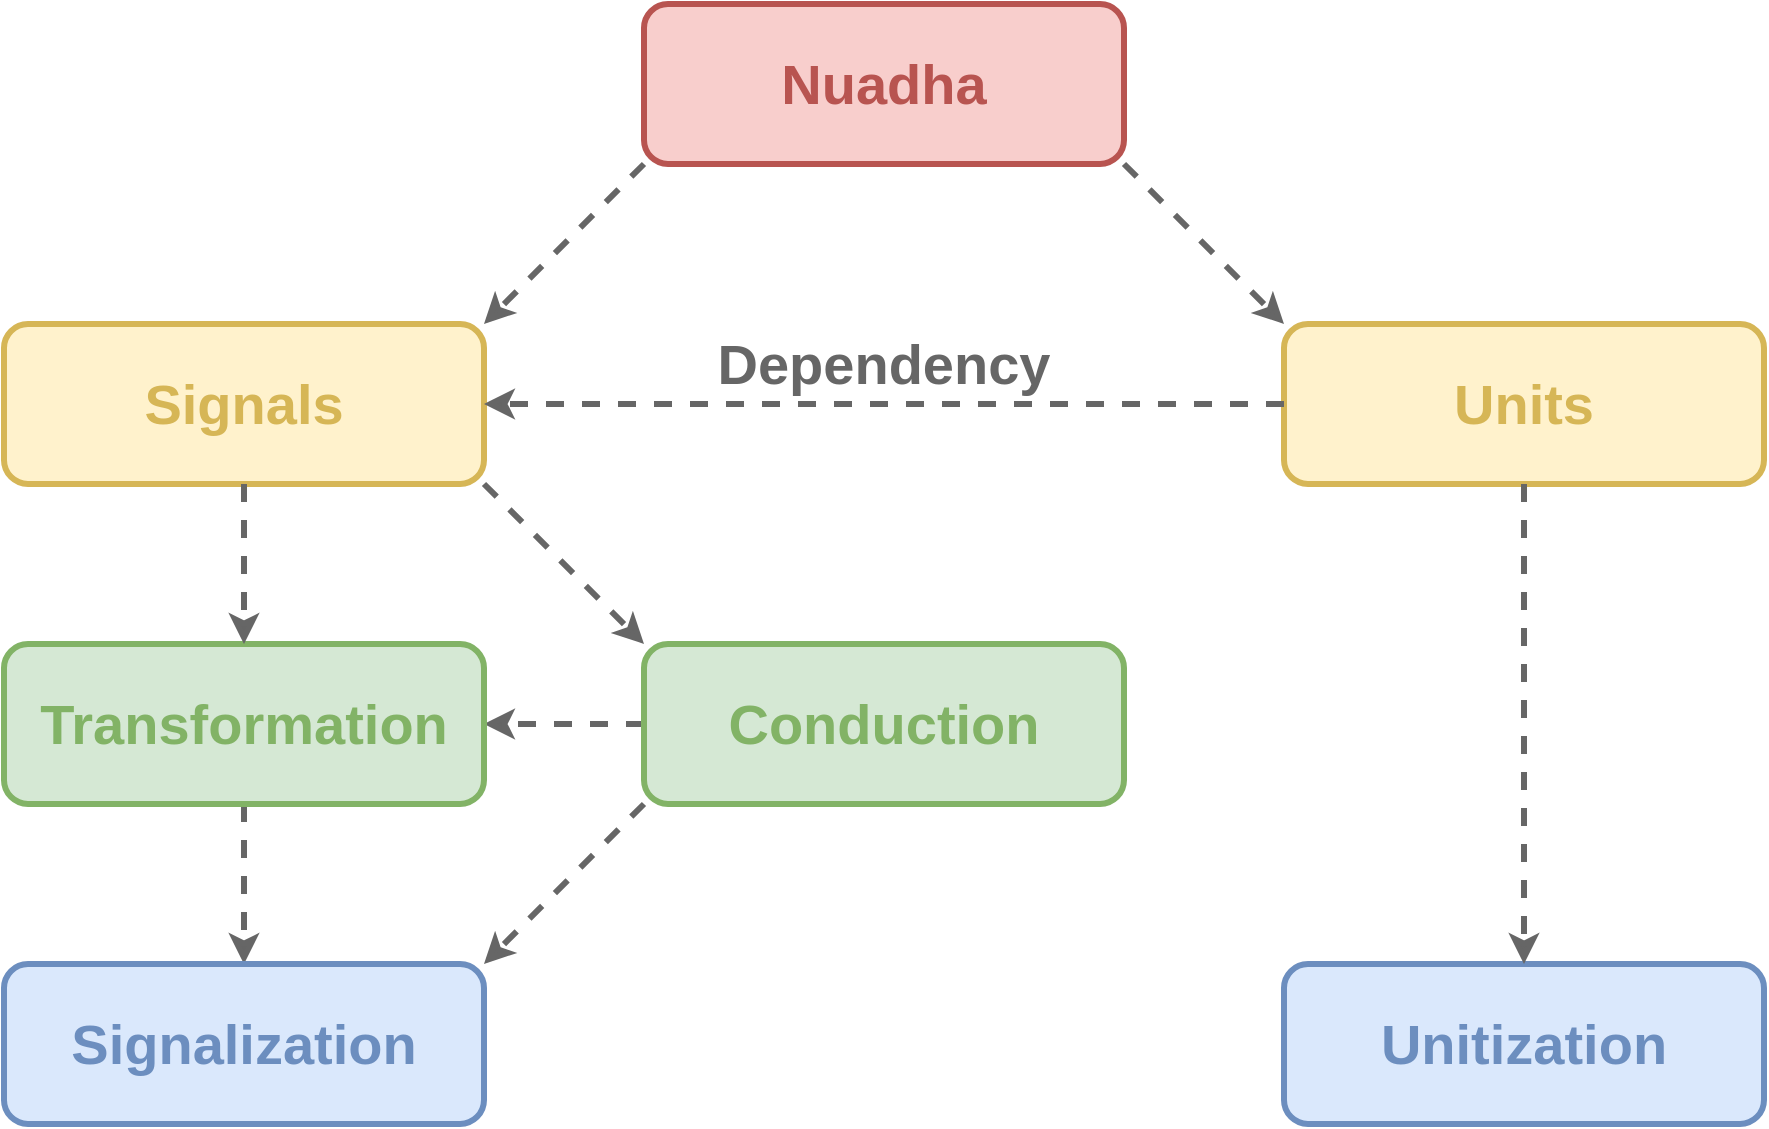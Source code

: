 <mxfile version="20.2.4" type="google"><diagram id="VEWBOsgcGYXLUanZkNwZ" name="Page-1"><mxGraphModel grid="1" page="1" gridSize="10" guides="1" tooltips="1" connect="1" arrows="1" fold="1" pageScale="1" pageWidth="827" pageHeight="1169" math="0" shadow="0"><root><mxCell id="0"/><mxCell id="1" parent="0"/><mxCell id="VZt8vJJF5oZJ_w4BQmGb-5" value="" style="endArrow=classic;html=1;fillColor=#f8cecc;strokeColor=#666666;strokeWidth=3;dashed=1;entryX=0.5;entryY=0;entryDx=0;entryDy=0;" edge="1" parent="1" source="VZt8vJJF5oZJ_w4BQmGb-2" target="VZt8vJJF5oZJ_w4BQmGb-1"><mxGeometry width="50" height="50" relative="1" as="geometry"><mxPoint x="80" y="440" as="sourcePoint"/><mxPoint x="80" y="360" as="targetPoint"/></mxGeometry></mxCell><mxCell id="VZt8vJJF5oZJ_w4BQmGb-7" value="" style="endArrow=classic;html=1;fillColor=#f8cecc;strokeColor=#666666;strokeWidth=3;dashed=1;exitX=0;exitY=1;exitDx=0;exitDy=0;entryX=1;entryY=0;entryDx=0;entryDy=0;" edge="1" parent="1" source="VZt8vJJF5oZJ_w4BQmGb-4" target="VZt8vJJF5oZJ_w4BQmGb-1"><mxGeometry width="50" height="50" relative="1" as="geometry"><mxPoint x="560" y="440" as="sourcePoint"/><mxPoint x="590" y="510" as="targetPoint"/></mxGeometry></mxCell><mxCell id="VZt8vJJF5oZJ_w4BQmGb-27" value="&lt;b&gt;&lt;font style=&quot;font-size: 28px&quot; color=&quot;#666666&quot;&gt;Dependency&lt;/font&gt;&lt;/b&gt;" style="text;html=1;align=center;verticalAlign=middle;whiteSpace=wrap;rounded=0;" vertex="1" parent="1"><mxGeometry x="630" y="360" width="180" height="40" as="geometry"/></mxCell><mxCell id="ywlDgELy5Wtzfkq9e6j1-1" value="" style="endArrow=classic;html=1;fillColor=#f8cecc;strokeColor=#666666;strokeWidth=3;dashed=1;exitX=0;exitY=0.5;exitDx=0;exitDy=0;entryX=1;entryY=0.5;entryDx=0;entryDy=0;" edge="1" parent="1" source="VZt8vJJF5oZJ_w4BQmGb-4" target="VZt8vJJF5oZJ_w4BQmGb-2"><mxGeometry width="50" height="50" relative="1" as="geometry"><mxPoint x="610" y="490" as="sourcePoint"/><mxPoint x="530" y="570" as="targetPoint"/></mxGeometry></mxCell><mxCell id="VZt8vJJF5oZJ_w4BQmGb-1" value="&lt;font size=&quot;1&quot; color=&quot;#6c8ebf&quot;&gt;&lt;b style=&quot;font-size: 28px&quot;&gt;Signalization&lt;/b&gt;&lt;/font&gt;" style="rounded=1;whiteSpace=wrap;html=1;fillColor=#dae8fc;strokeColor=#6c8ebf;strokeWidth=3;" vertex="1" parent="1"><mxGeometry x="280" y="680" width="240" height="80" as="geometry"/></mxCell><mxCell id="VZt8vJJF5oZJ_w4BQmGb-2" value="&lt;font size=&quot;1&quot; color=&quot;#82b366&quot;&gt;&lt;b style=&quot;font-size: 28px&quot;&gt;Transformation&lt;/b&gt;&lt;/font&gt;" style="rounded=1;whiteSpace=wrap;html=1;fillColor=#d5e8d4;strokeColor=#82b366;strokeWidth=3;" vertex="1" parent="1"><mxGeometry x="280" y="520" width="240" height="80" as="geometry"/></mxCell><mxCell id="VZt8vJJF5oZJ_w4BQmGb-3" value="&lt;font color=&quot;#6c8ebf&quot; size=&quot;1&quot;&gt;&lt;b style=&quot;font-size: 28px;&quot;&gt;Unitization&lt;/b&gt;&lt;/font&gt;" style="rounded=1;whiteSpace=wrap;html=1;fillColor=#dae8fc;strokeColor=#6c8ebf;strokeWidth=3;" vertex="1" parent="1"><mxGeometry x="920" y="680" width="240" height="80" as="geometry"/></mxCell><mxCell id="VZt8vJJF5oZJ_w4BQmGb-4" value="&lt;font size=&quot;1&quot; color=&quot;#82b366&quot;&gt;&lt;b style=&quot;font-size: 28px&quot;&gt;Conduction&lt;/b&gt;&lt;/font&gt;" style="rounded=1;whiteSpace=wrap;html=1;fillColor=#d5e8d4;strokeColor=#82b366;strokeWidth=3;" vertex="1" parent="1"><mxGeometry x="600" y="520" width="240" height="80" as="geometry"/></mxCell><mxCell id="VZt8vJJF5oZJ_w4BQmGb-9" value="&lt;font size=&quot;1&quot; color=&quot;#d6b656&quot;&gt;&lt;b style=&quot;font-size: 28px&quot;&gt;Units&lt;/b&gt;&lt;/font&gt;" style="rounded=1;whiteSpace=wrap;html=1;fillColor=#fff2cc;strokeColor=#d6b656;strokeWidth=3;" vertex="1" parent="1"><mxGeometry x="920" y="360" width="240" height="80" as="geometry"/></mxCell><mxCell id="VZt8vJJF5oZJ_w4BQmGb-18" value="&lt;font size=&quot;1&quot; color=&quot;#b85450&quot;&gt;&lt;b style=&quot;font-size: 28px&quot;&gt;Nuadha&lt;/b&gt;&lt;/font&gt;" style="rounded=1;whiteSpace=wrap;html=1;fillColor=#f8cecc;strokeColor=#b85450;strokeWidth=3;" vertex="1" parent="1"><mxGeometry x="600" y="200" width="240" height="80" as="geometry"/></mxCell><mxCell id="xY8c8niPWmU6H4xePSuj-1" value="&lt;b style=&quot;color: rgb(214, 182, 86); font-size: 28px;&quot;&gt;Signals&lt;/b&gt;" style="rounded=1;whiteSpace=wrap;html=1;fillColor=#fff2cc;strokeColor=#d6b656;strokeWidth=3;" vertex="1" parent="1"><mxGeometry x="280" y="360" width="240" height="80" as="geometry"/></mxCell><mxCell id="xY8c8niPWmU6H4xePSuj-2" value="" style="endArrow=classic;html=1;fillColor=#f8cecc;strokeColor=#666666;strokeWidth=3;dashed=1;exitX=1;exitY=1;exitDx=0;exitDy=0;entryX=0;entryY=0;entryDx=0;entryDy=0;" edge="1" parent="1" source="xY8c8niPWmU6H4xePSuj-1" target="VZt8vJJF5oZJ_w4BQmGb-4"><mxGeometry width="50" height="50" relative="1" as="geometry"><mxPoint x="610" y="490" as="sourcePoint"/><mxPoint x="530" y="570" as="targetPoint"/></mxGeometry></mxCell><mxCell id="xY8c8niPWmU6H4xePSuj-3" value="" style="endArrow=classic;html=1;fillColor=#f8cecc;strokeColor=#666666;strokeWidth=3;dashed=1;exitX=0.5;exitY=1;exitDx=0;exitDy=0;entryX=0.5;entryY=0;entryDx=0;entryDy=0;" edge="1" parent="1" source="xY8c8niPWmU6H4xePSuj-1" target="VZt8vJJF5oZJ_w4BQmGb-2"><mxGeometry width="50" height="50" relative="1" as="geometry"><mxPoint x="730" y="570" as="sourcePoint"/><mxPoint x="730" y="490" as="targetPoint"/></mxGeometry></mxCell><mxCell id="xY8c8niPWmU6H4xePSuj-5" value="" style="endArrow=classic;html=1;fillColor=#f8cecc;strokeColor=#666666;strokeWidth=3;dashed=1;entryX=1;entryY=0.5;entryDx=0;entryDy=0;" edge="1" parent="1" source="VZt8vJJF5oZJ_w4BQmGb-9" target="xY8c8niPWmU6H4xePSuj-1"><mxGeometry width="50" height="50" relative="1" as="geometry"><mxPoint x="610" y="610" as="sourcePoint"/><mxPoint x="530" y="610" as="targetPoint"/></mxGeometry></mxCell><mxCell id="xY8c8niPWmU6H4xePSuj-6" value="" style="endArrow=classic;html=1;fillColor=#f8cecc;strokeColor=#666666;strokeWidth=3;dashed=1;exitX=0.5;exitY=1;exitDx=0;exitDy=0;" edge="1" parent="1" source="VZt8vJJF5oZJ_w4BQmGb-9" target="VZt8vJJF5oZJ_w4BQmGb-3"><mxGeometry width="50" height="50" relative="1" as="geometry"><mxPoint x="730" y="730" as="sourcePoint"/><mxPoint x="730" y="650" as="targetPoint"/></mxGeometry></mxCell><mxCell id="xY8c8niPWmU6H4xePSuj-8" value="" style="endArrow=classic;html=1;fillColor=#f8cecc;strokeColor=#666666;strokeWidth=3;dashed=1;entryX=1;entryY=0;entryDx=0;entryDy=0;exitX=0;exitY=1;exitDx=0;exitDy=0;" edge="1" parent="1" source="VZt8vJJF5oZJ_w4BQmGb-18" target="xY8c8niPWmU6H4xePSuj-1"><mxGeometry width="50" height="50" relative="1" as="geometry"><mxPoint x="930" y="410" as="sourcePoint"/><mxPoint x="530" y="410" as="targetPoint"/></mxGeometry></mxCell><mxCell id="xY8c8niPWmU6H4xePSuj-9" value="" style="endArrow=classic;html=1;fillColor=#f8cecc;strokeColor=#666666;strokeWidth=3;dashed=1;entryX=0;entryY=0;entryDx=0;entryDy=0;exitX=1;exitY=1;exitDx=0;exitDy=0;" edge="1" parent="1" source="VZt8vJJF5oZJ_w4BQmGb-18" target="VZt8vJJF5oZJ_w4BQmGb-9"><mxGeometry width="50" height="50" relative="1" as="geometry"><mxPoint x="610" y="290" as="sourcePoint"/><mxPoint x="530" y="370" as="targetPoint"/></mxGeometry></mxCell></root></mxGraphModel></diagram></mxfile>